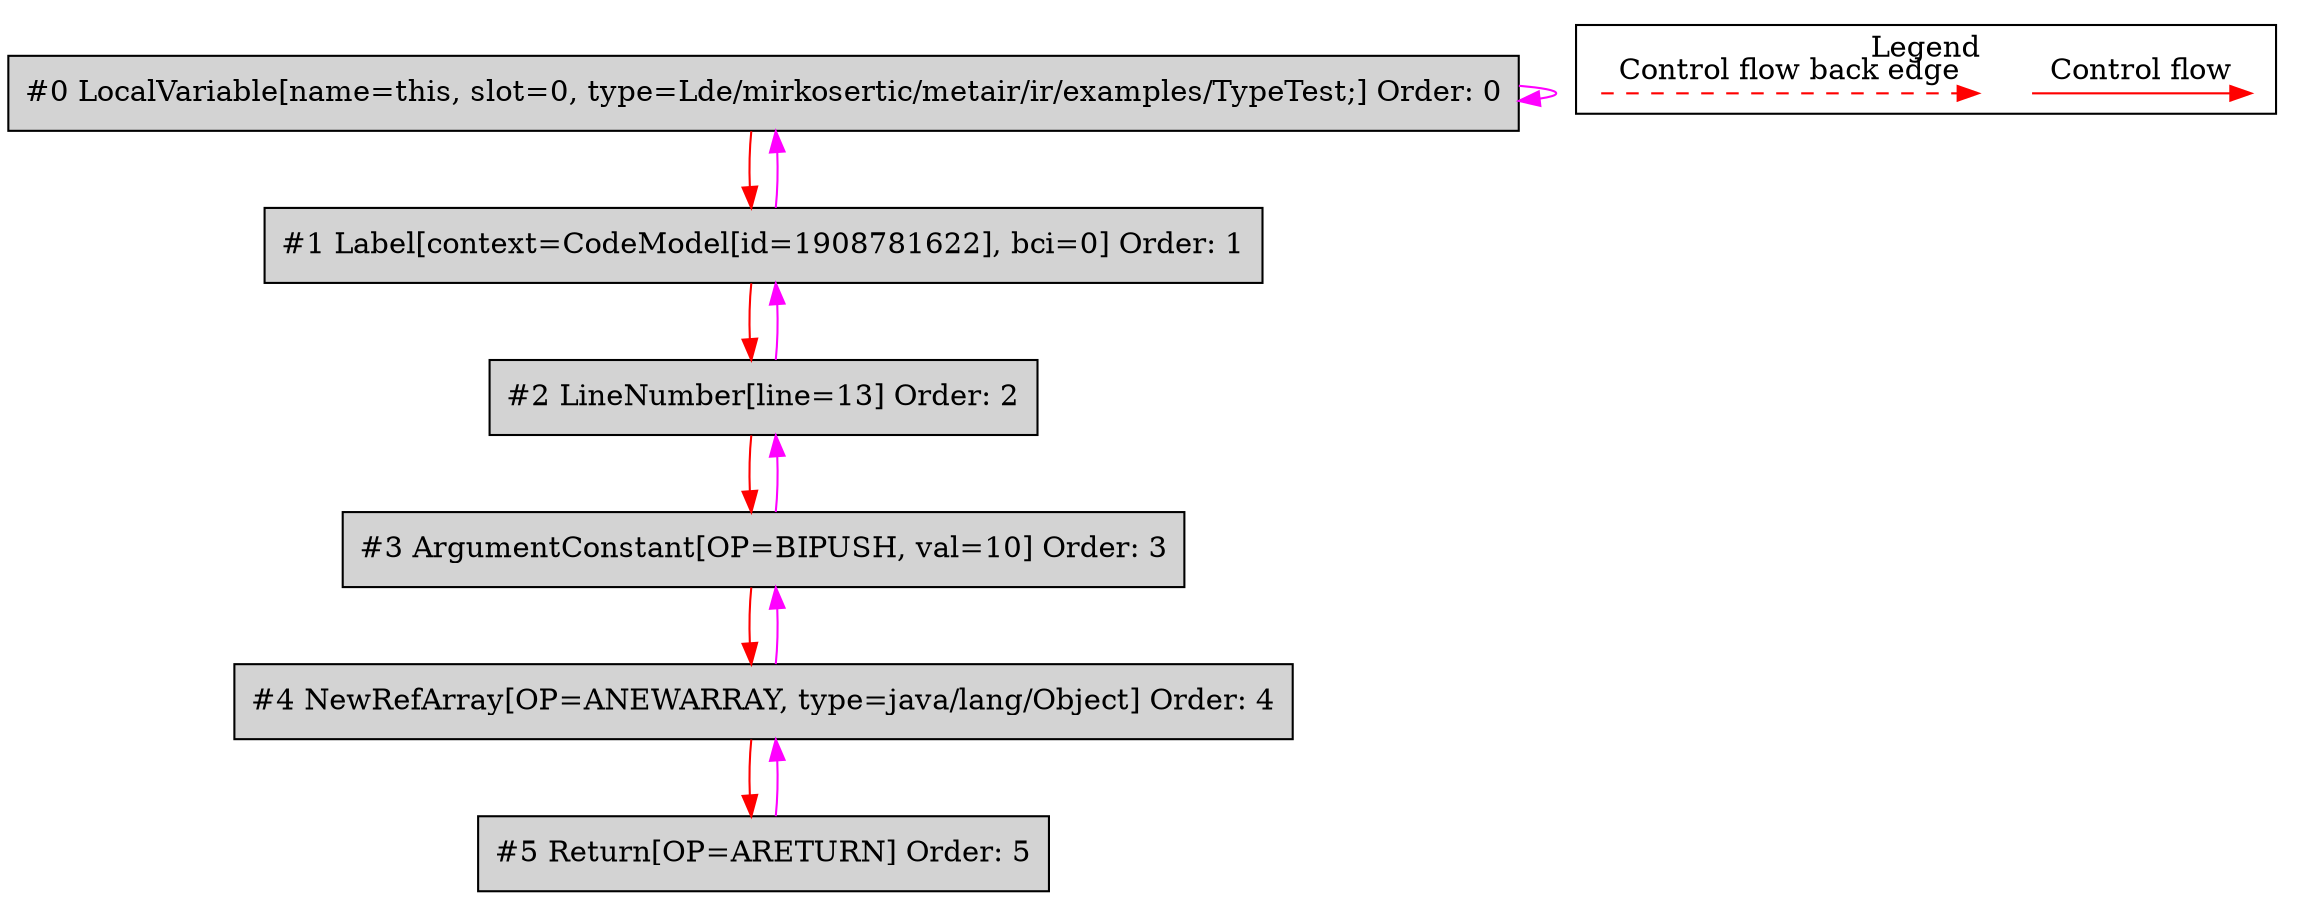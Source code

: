 digraph {
 ordering="in";
 node0[label="#0 LocalVariable[name=this, slot=0, type=Lde/mirkosertic/metair/ir/examples/TypeTest;] Order: 0", shape=box, fillcolor=lightgrey, style=filled];
 node1[label="#1 Label[context=CodeModel[id=1908781622], bci=0] Order: 1", shape=box, fillcolor=lightgrey, style=filled];
 node2[label="#2 LineNumber[line=13] Order: 2", shape=box, fillcolor=lightgrey, style=filled];
 node3[label="#3 ArgumentConstant[OP=BIPUSH, val=10] Order: 3", shape=box, fillcolor=lightgrey, style=filled];
 node4[label="#4 NewRefArray[OP=ANEWARRAY, type=java/lang/Object] Order: 4", shape=box, fillcolor=lightgrey, style=filled];
 node5[label="#5 Return[OP=ARETURN] Order: 5", shape=box, fillcolor=lightgrey, style=filled];
 node0 -> node0[color=fuchsia];
 node0 -> node1[color=red];
 node1 -> node0[color=fuchsia];
 node1 -> node2[color=red];
 node2 -> node1[color=fuchsia];
 node2 -> node3[color=red];
 node3 -> node2[color=fuchsia];
 node3 -> node4[color=red];
 node4 -> node3[color=fuchsia];
 node4 -> node5[color=red];
 node5 -> node4[color=fuchsia];
 subgraph cluster_000 {
  label = "Legend";
  node [shape=point]
  {
   rank=same;
   c0 [style = invis];
   c1 [style = invis];
   c2 [style = invis];
   c3 [style = invis];
  }
  c0 -> c1 [label="Control flow", style=solid, color=red]
  c2 -> c3 [label="Control flow back edge", style=dashed, color=red]
 }

}

